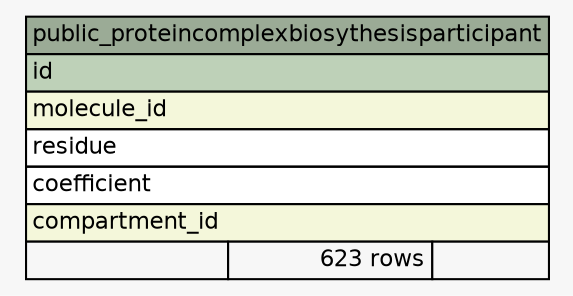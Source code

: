 // dot 2.36.0 on Linux 3.13.0-43-generic
// SchemaSpy rev 590
digraph "public_proteincomplexbiosythesisparticipant" {
  graph [
    rankdir="RL"
    bgcolor="#f7f7f7"
    nodesep="0.18"
    ranksep="0.46"
    fontname="Helvetica"
    fontsize="11"
  ];
  node [
    fontname="Helvetica"
    fontsize="11"
    shape="plaintext"
  ];
  edge [
    arrowsize="0.8"
  ];
  "public_proteincomplexbiosythesisparticipant" [
    label=<
    <TABLE BORDER="0" CELLBORDER="1" CELLSPACING="0" BGCOLOR="#ffffff">
      <TR><TD COLSPAN="3" BGCOLOR="#9bab96" ALIGN="CENTER">public_proteincomplexbiosythesisparticipant</TD></TR>
      <TR><TD PORT="id" COLSPAN="3" BGCOLOR="#bed1b8" ALIGN="LEFT">id</TD></TR>
      <TR><TD PORT="molecule_id" COLSPAN="3" BGCOLOR="#f4f7da" ALIGN="LEFT">molecule_id</TD></TR>
      <TR><TD PORT="residue" COLSPAN="3" ALIGN="LEFT">residue</TD></TR>
      <TR><TD PORT="coefficient" COLSPAN="3" ALIGN="LEFT">coefficient</TD></TR>
      <TR><TD PORT="compartment_id" COLSPAN="3" BGCOLOR="#f4f7da" ALIGN="LEFT">compartment_id</TD></TR>
      <TR><TD ALIGN="LEFT" BGCOLOR="#f7f7f7">  </TD><TD ALIGN="RIGHT" BGCOLOR="#f7f7f7">623 rows</TD><TD ALIGN="RIGHT" BGCOLOR="#f7f7f7">  </TD></TR>
    </TABLE>>
    URL="tables/public_proteincomplexbiosythesisparticipant.html"
    tooltip="public_proteincomplexbiosythesisparticipant"
  ];
}
